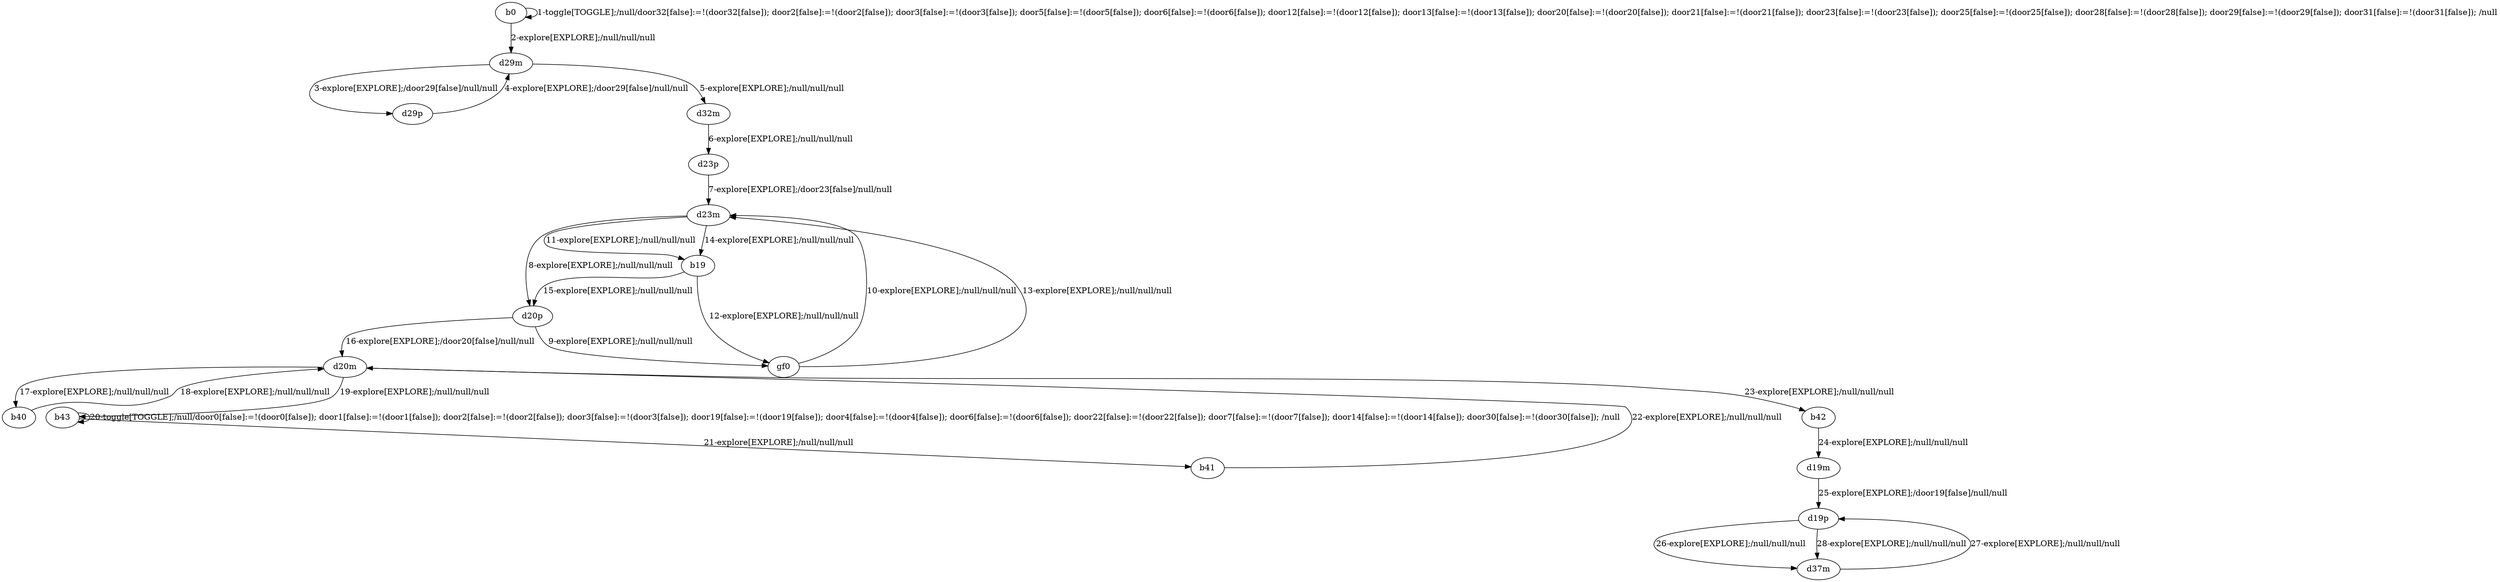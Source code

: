 # Total number of goals covered by this test: 1
# d37m --> d19p

digraph g {
"b0" -> "b0" [label = "1-toggle[TOGGLE];/null/door32[false]:=!(door32[false]); door2[false]:=!(door2[false]); door3[false]:=!(door3[false]); door5[false]:=!(door5[false]); door6[false]:=!(door6[false]); door12[false]:=!(door12[false]); door13[false]:=!(door13[false]); door20[false]:=!(door20[false]); door21[false]:=!(door21[false]); door23[false]:=!(door23[false]); door25[false]:=!(door25[false]); door28[false]:=!(door28[false]); door29[false]:=!(door29[false]); door31[false]:=!(door31[false]); /null"];
"b0" -> "d29m" [label = "2-explore[EXPLORE];/null/null/null"];
"d29m" -> "d29p" [label = "3-explore[EXPLORE];/door29[false]/null/null"];
"d29p" -> "d29m" [label = "4-explore[EXPLORE];/door29[false]/null/null"];
"d29m" -> "d32m" [label = "5-explore[EXPLORE];/null/null/null"];
"d32m" -> "d23p" [label = "6-explore[EXPLORE];/null/null/null"];
"d23p" -> "d23m" [label = "7-explore[EXPLORE];/door23[false]/null/null"];
"d23m" -> "d20p" [label = "8-explore[EXPLORE];/null/null/null"];
"d20p" -> "gf0" [label = "9-explore[EXPLORE];/null/null/null"];
"gf0" -> "d23m" [label = "10-explore[EXPLORE];/null/null/null"];
"d23m" -> "b19" [label = "11-explore[EXPLORE];/null/null/null"];
"b19" -> "gf0" [label = "12-explore[EXPLORE];/null/null/null"];
"gf0" -> "d23m" [label = "13-explore[EXPLORE];/null/null/null"];
"d23m" -> "b19" [label = "14-explore[EXPLORE];/null/null/null"];
"b19" -> "d20p" [label = "15-explore[EXPLORE];/null/null/null"];
"d20p" -> "d20m" [label = "16-explore[EXPLORE];/door20[false]/null/null"];
"d20m" -> "b40" [label = "17-explore[EXPLORE];/null/null/null"];
"b40" -> "d20m" [label = "18-explore[EXPLORE];/null/null/null"];
"d20m" -> "b43" [label = "19-explore[EXPLORE];/null/null/null"];
"b43" -> "b43" [label = "20-toggle[TOGGLE];/null/door0[false]:=!(door0[false]); door1[false]:=!(door1[false]); door2[false]:=!(door2[false]); door3[false]:=!(door3[false]); door19[false]:=!(door19[false]); door4[false]:=!(door4[false]); door6[false]:=!(door6[false]); door22[false]:=!(door22[false]); door7[false]:=!(door7[false]); door14[false]:=!(door14[false]); door30[false]:=!(door30[false]); /null"];
"b43" -> "b41" [label = "21-explore[EXPLORE];/null/null/null"];
"b41" -> "d20m" [label = "22-explore[EXPLORE];/null/null/null"];
"d20m" -> "b42" [label = "23-explore[EXPLORE];/null/null/null"];
"b42" -> "d19m" [label = "24-explore[EXPLORE];/null/null/null"];
"d19m" -> "d19p" [label = "25-explore[EXPLORE];/door19[false]/null/null"];
"d19p" -> "d37m" [label = "26-explore[EXPLORE];/null/null/null"];
"d37m" -> "d19p" [label = "27-explore[EXPLORE];/null/null/null"];
"d19p" -> "d37m" [label = "28-explore[EXPLORE];/null/null/null"];
}